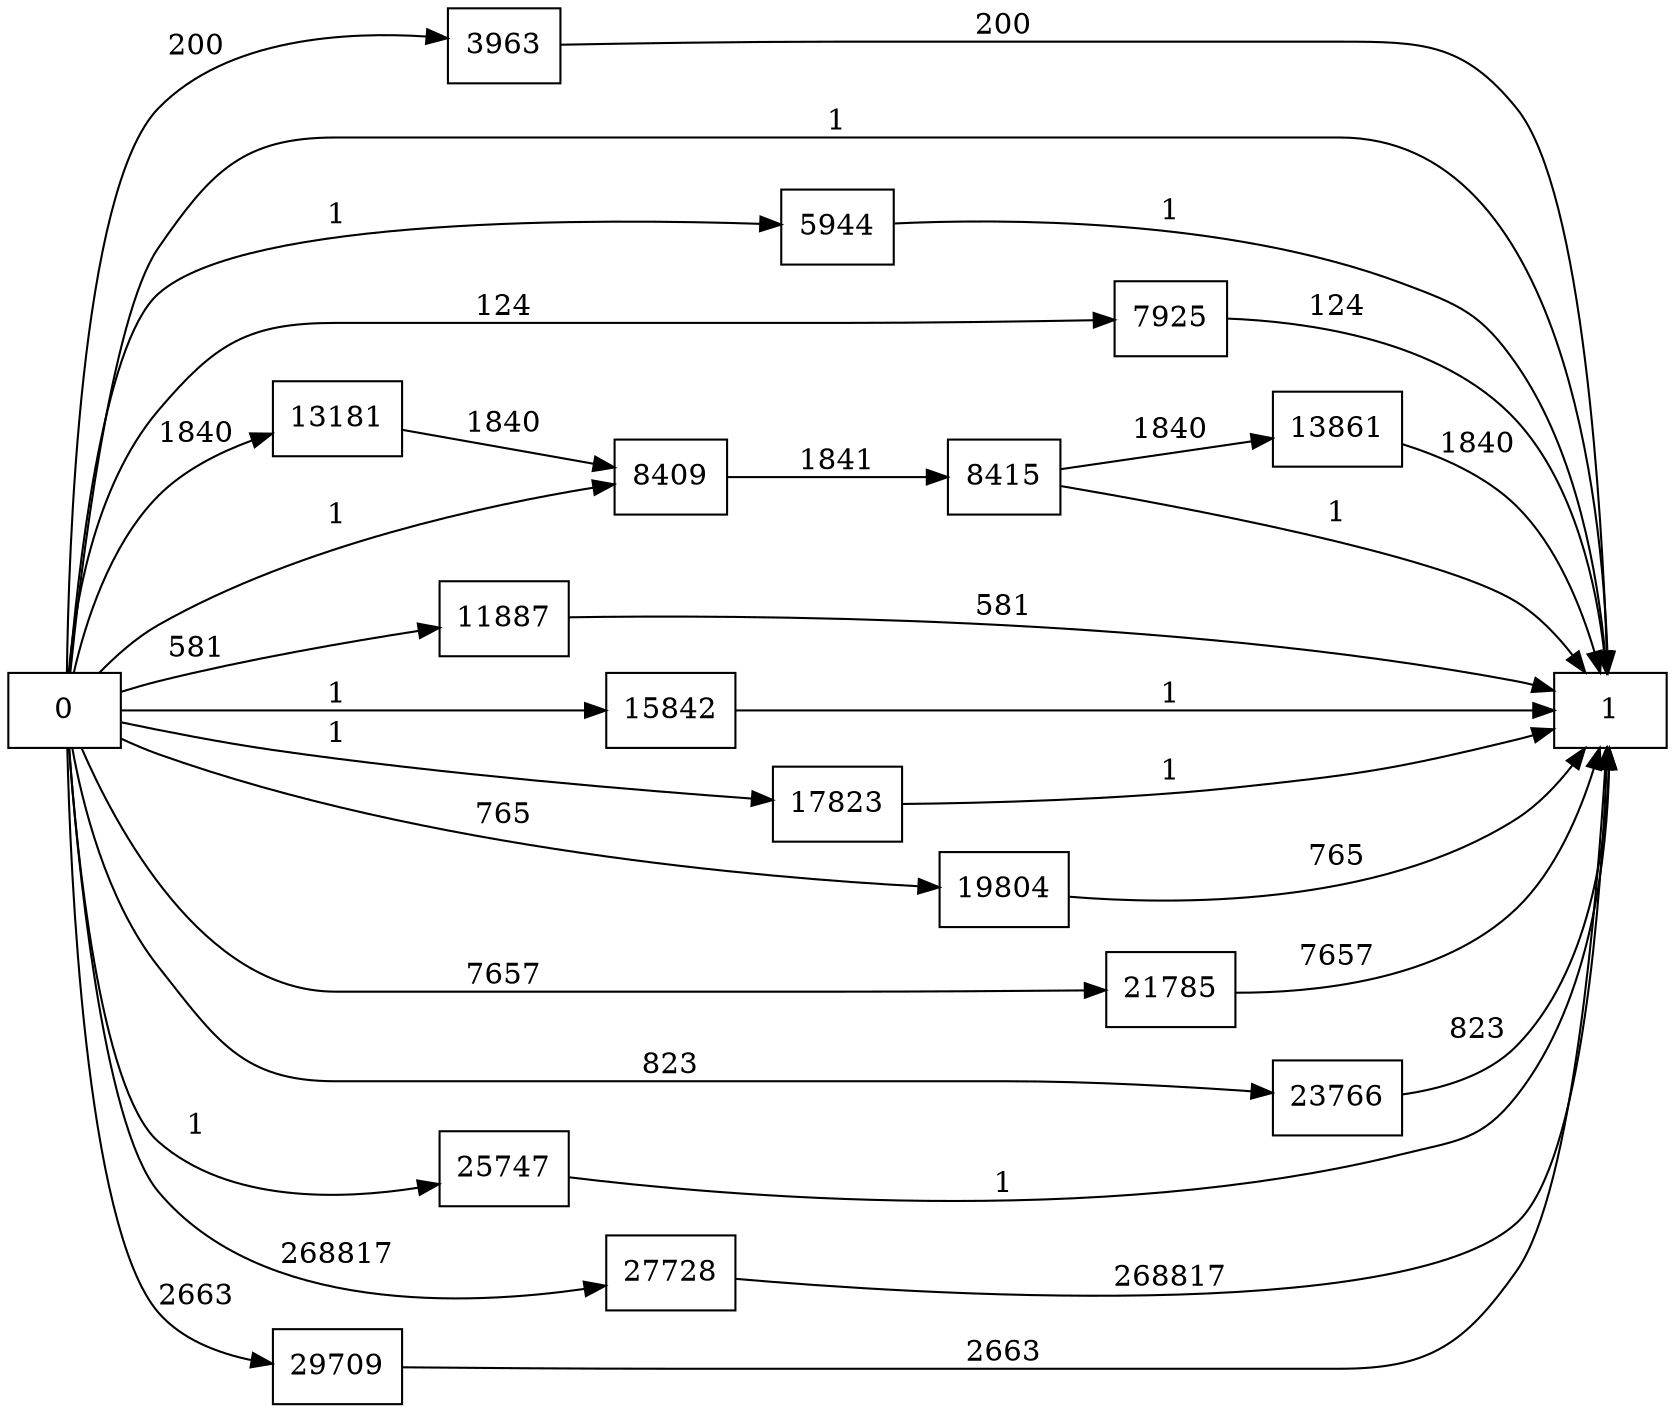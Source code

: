digraph {
	graph [rankdir=LR]
	node [shape=rectangle]
	3963 -> 1 [label=200]
	5944 -> 1 [label=1]
	7925 -> 1 [label=124]
	8409 -> 8415 [label=1841]
	8415 -> 1 [label=1]
	8415 -> 13861 [label=1840]
	11887 -> 1 [label=581]
	13181 -> 8409 [label=1840]
	13861 -> 1 [label=1840]
	15842 -> 1 [label=1]
	17823 -> 1 [label=1]
	19804 -> 1 [label=765]
	21785 -> 1 [label=7657]
	23766 -> 1 [label=823]
	25747 -> 1 [label=1]
	27728 -> 1 [label=268817]
	29709 -> 1 [label=2663]
	0 -> 1 [label=1]
	0 -> 3963 [label=200]
	0 -> 5944 [label=1]
	0 -> 7925 [label=124]
	0 -> 8409 [label=1]
	0 -> 11887 [label=581]
	0 -> 13181 [label=1840]
	0 -> 15842 [label=1]
	0 -> 17823 [label=1]
	0 -> 19804 [label=765]
	0 -> 21785 [label=7657]
	0 -> 23766 [label=823]
	0 -> 25747 [label=1]
	0 -> 27728 [label=268817]
	0 -> 29709 [label=2663]
}
